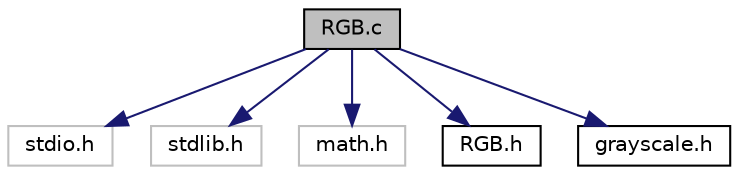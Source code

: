 digraph "RGB.c"
{
  edge [fontname="Helvetica",fontsize="10",labelfontname="Helvetica",labelfontsize="10"];
  node [fontname="Helvetica",fontsize="10",shape=record];
  Node0 [label="RGB.c",height=0.2,width=0.4,color="black", fillcolor="grey75", style="filled", fontcolor="black"];
  Node0 -> Node1 [color="midnightblue",fontsize="10",style="solid",fontname="Helvetica"];
  Node1 [label="stdio.h",height=0.2,width=0.4,color="grey75", fillcolor="white", style="filled"];
  Node0 -> Node2 [color="midnightblue",fontsize="10",style="solid",fontname="Helvetica"];
  Node2 [label="stdlib.h",height=0.2,width=0.4,color="grey75", fillcolor="white", style="filled"];
  Node0 -> Node3 [color="midnightblue",fontsize="10",style="solid",fontname="Helvetica"];
  Node3 [label="math.h",height=0.2,width=0.4,color="grey75", fillcolor="white", style="filled"];
  Node0 -> Node4 [color="midnightblue",fontsize="10",style="solid",fontname="Helvetica"];
  Node4 [label="RGB.h",height=0.2,width=0.4,color="black", fillcolor="white", style="filled",URL="$RGB_8h.html",tooltip="Header file with functions and struct for RGB images. "];
  Node0 -> Node5 [color="midnightblue",fontsize="10",style="solid",fontname="Helvetica"];
  Node5 [label="grayscale.h",height=0.2,width=0.4,color="black", fillcolor="white", style="filled",URL="$grayscale_8h.html",tooltip="Header file with functions and struct for grayscale images. "];
}
